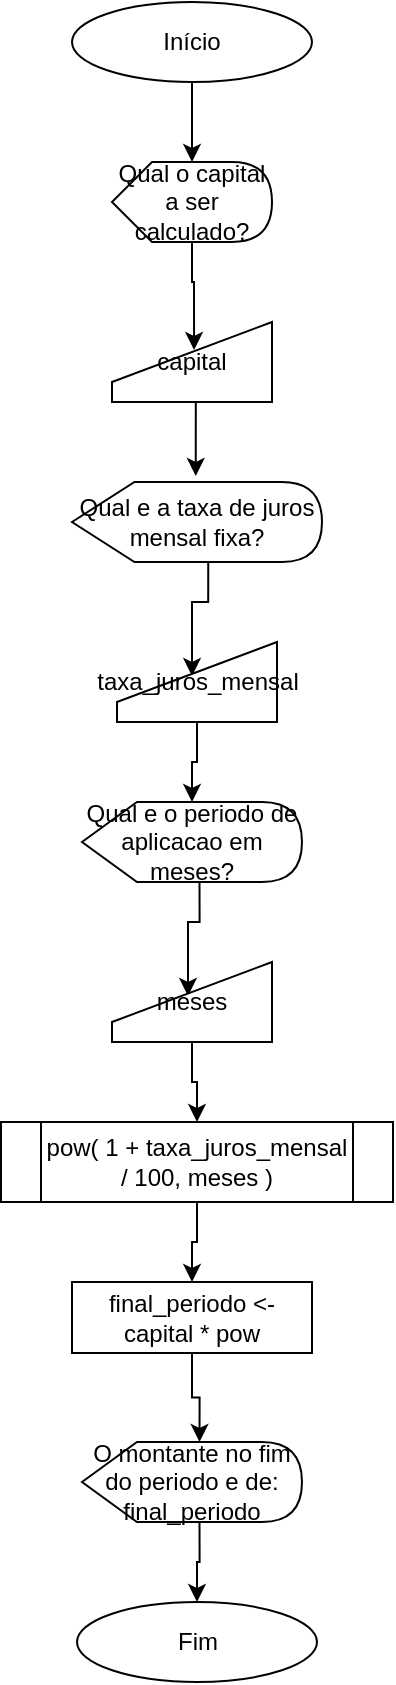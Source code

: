 <mxfile version="14.6.5" type="device"><diagram id="b-t1mrSrpBx6UZ1khO4i" name="Page-1"><mxGraphModel dx="1108" dy="380" grid="1" gridSize="10" guides="1" tooltips="1" connect="1" arrows="1" fold="1" page="1" pageScale="1" pageWidth="827" pageHeight="1169" math="0" shadow="0"><root><mxCell id="0"/><mxCell id="1" parent="0"/><mxCell id="OmkgMibj_eDJ3fgWNNdQ-3" style="edgeStyle=orthogonalEdgeStyle;rounded=0;orthogonalLoop=1;jettySize=auto;html=1;exitX=0.5;exitY=1;exitDx=0;exitDy=0;entryX=0;entryY=0;entryDx=40;entryDy=0;entryPerimeter=0;" parent="1" source="OmkgMibj_eDJ3fgWNNdQ-1" target="OmkgMibj_eDJ3fgWNNdQ-2" edge="1"><mxGeometry relative="1" as="geometry"/></mxCell><mxCell id="OmkgMibj_eDJ3fgWNNdQ-1" value="Início" style="ellipse;whiteSpace=wrap;html=1;" parent="1" vertex="1"><mxGeometry x="40" y="40" width="120" height="40" as="geometry"/></mxCell><mxCell id="OmkgMibj_eDJ3fgWNNdQ-5" style="edgeStyle=orthogonalEdgeStyle;rounded=0;orthogonalLoop=1;jettySize=auto;html=1;exitX=0;exitY=0;exitDx=40;exitDy=40;exitPerimeter=0;entryX=0.513;entryY=0.35;entryDx=0;entryDy=0;entryPerimeter=0;" parent="1" source="OmkgMibj_eDJ3fgWNNdQ-2" target="OmkgMibj_eDJ3fgWNNdQ-4" edge="1"><mxGeometry relative="1" as="geometry"/></mxCell><mxCell id="OmkgMibj_eDJ3fgWNNdQ-2" value="Qual o capital a ser calculado?" style="shape=display;whiteSpace=wrap;html=1;" parent="1" vertex="1"><mxGeometry x="60" y="120" width="80" height="40" as="geometry"/></mxCell><mxCell id="OmkgMibj_eDJ3fgWNNdQ-7" style="edgeStyle=orthogonalEdgeStyle;rounded=0;orthogonalLoop=1;jettySize=auto;html=1;exitX=0.5;exitY=1;exitDx=0;exitDy=0;entryX=0.495;entryY=-0.075;entryDx=0;entryDy=0;entryPerimeter=0;" parent="1" source="OmkgMibj_eDJ3fgWNNdQ-4" target="OmkgMibj_eDJ3fgWNNdQ-6" edge="1"><mxGeometry relative="1" as="geometry"/></mxCell><mxCell id="OmkgMibj_eDJ3fgWNNdQ-4" value="capital" style="shape=manualInput;whiteSpace=wrap;html=1;" parent="1" vertex="1"><mxGeometry x="60" y="200" width="80" height="40" as="geometry"/></mxCell><mxCell id="2pcgQBHPVFL_Um-yU959-1" style="edgeStyle=orthogonalEdgeStyle;rounded=0;orthogonalLoop=1;jettySize=auto;html=1;exitX=0;exitY=0;exitDx=68.125;exitDy=40;exitPerimeter=0;entryX=0.469;entryY=0.425;entryDx=0;entryDy=0;entryPerimeter=0;" edge="1" parent="1" source="OmkgMibj_eDJ3fgWNNdQ-6" target="OmkgMibj_eDJ3fgWNNdQ-8"><mxGeometry relative="1" as="geometry"/></mxCell><mxCell id="OmkgMibj_eDJ3fgWNNdQ-6" value="Qual e a taxa de juros mensal fixa?" style="shape=display;whiteSpace=wrap;html=1;" parent="1" vertex="1"><mxGeometry x="40" y="280" width="125" height="40" as="geometry"/></mxCell><mxCell id="2pcgQBHPVFL_Um-yU959-3" style="edgeStyle=orthogonalEdgeStyle;rounded=0;orthogonalLoop=1;jettySize=auto;html=1;exitX=0.5;exitY=1;exitDx=0;exitDy=0;" edge="1" parent="1" source="OmkgMibj_eDJ3fgWNNdQ-8" target="2pcgQBHPVFL_Um-yU959-2"><mxGeometry relative="1" as="geometry"/></mxCell><mxCell id="OmkgMibj_eDJ3fgWNNdQ-8" value="taxa_juros_mensal" style="shape=manualInput;whiteSpace=wrap;html=1;" parent="1" vertex="1"><mxGeometry x="62.5" y="360" width="80" height="40" as="geometry"/></mxCell><mxCell id="2pcgQBHPVFL_Um-yU959-7" style="edgeStyle=orthogonalEdgeStyle;rounded=0;orthogonalLoop=1;jettySize=auto;html=1;exitX=0.5;exitY=1;exitDx=0;exitDy=0;entryX=0.5;entryY=0;entryDx=0;entryDy=0;" edge="1" parent="1" source="OmkgMibj_eDJ3fgWNNdQ-10" target="OmkgMibj_eDJ3fgWNNdQ-12"><mxGeometry relative="1" as="geometry"/></mxCell><mxCell id="OmkgMibj_eDJ3fgWNNdQ-10" value="pow( 1 + taxa_juros_mensal / 100, meses )" style="shape=process;whiteSpace=wrap;html=1;backgroundOutline=1;" parent="1" vertex="1"><mxGeometry x="4.5" y="600" width="196" height="40" as="geometry"/></mxCell><mxCell id="2pcgQBHPVFL_Um-yU959-8" style="edgeStyle=orthogonalEdgeStyle;rounded=0;orthogonalLoop=1;jettySize=auto;html=1;exitX=0.5;exitY=1;exitDx=0;exitDy=0;entryX=0;entryY=0;entryDx=58.75;entryDy=0;entryPerimeter=0;" edge="1" parent="1" source="OmkgMibj_eDJ3fgWNNdQ-12" target="OmkgMibj_eDJ3fgWNNdQ-14"><mxGeometry relative="1" as="geometry"/></mxCell><mxCell id="OmkgMibj_eDJ3fgWNNdQ-12" value="final_periodo &amp;lt;- capital * pow" style="rounded=0;whiteSpace=wrap;html=1;" parent="1" vertex="1"><mxGeometry x="40" y="680" width="120" height="35.5" as="geometry"/></mxCell><mxCell id="OmkgMibj_eDJ3fgWNNdQ-17" style="edgeStyle=orthogonalEdgeStyle;rounded=0;orthogonalLoop=1;jettySize=auto;html=1;exitX=0;exitY=0;exitDx=58.75;exitDy=40;exitPerimeter=0;entryX=0.5;entryY=0;entryDx=0;entryDy=0;" parent="1" source="OmkgMibj_eDJ3fgWNNdQ-14" target="OmkgMibj_eDJ3fgWNNdQ-16" edge="1"><mxGeometry relative="1" as="geometry"/></mxCell><mxCell id="OmkgMibj_eDJ3fgWNNdQ-14" value="O montante no fim do periodo e de: final_periodo" style="shape=display;whiteSpace=wrap;html=1;" parent="1" vertex="1"><mxGeometry x="45" y="760" width="110" height="40" as="geometry"/></mxCell><mxCell id="OmkgMibj_eDJ3fgWNNdQ-16" value="Fim" style="ellipse;whiteSpace=wrap;html=1;" parent="1" vertex="1"><mxGeometry x="42.5" y="840" width="120" height="40" as="geometry"/></mxCell><mxCell id="2pcgQBHPVFL_Um-yU959-5" style="edgeStyle=orthogonalEdgeStyle;rounded=0;orthogonalLoop=1;jettySize=auto;html=1;exitX=0;exitY=0;exitDx=58.75;exitDy=40;exitPerimeter=0;entryX=0.475;entryY=0.425;entryDx=0;entryDy=0;entryPerimeter=0;" edge="1" parent="1" source="2pcgQBHPVFL_Um-yU959-2" target="2pcgQBHPVFL_Um-yU959-4"><mxGeometry relative="1" as="geometry"/></mxCell><mxCell id="2pcgQBHPVFL_Um-yU959-2" value="Qual e o periodo de aplicacao em meses?" style="shape=display;whiteSpace=wrap;html=1;" vertex="1" parent="1"><mxGeometry x="45" y="440" width="110" height="40" as="geometry"/></mxCell><mxCell id="2pcgQBHPVFL_Um-yU959-6" style="edgeStyle=orthogonalEdgeStyle;rounded=0;orthogonalLoop=1;jettySize=auto;html=1;exitX=0.5;exitY=1;exitDx=0;exitDy=0;entryX=0.5;entryY=0;entryDx=0;entryDy=0;" edge="1" parent="1" source="2pcgQBHPVFL_Um-yU959-4" target="OmkgMibj_eDJ3fgWNNdQ-10"><mxGeometry relative="1" as="geometry"/></mxCell><mxCell id="2pcgQBHPVFL_Um-yU959-4" value="meses" style="shape=manualInput;whiteSpace=wrap;html=1;" vertex="1" parent="1"><mxGeometry x="60" y="520" width="80" height="40" as="geometry"/></mxCell></root></mxGraphModel></diagram></mxfile>